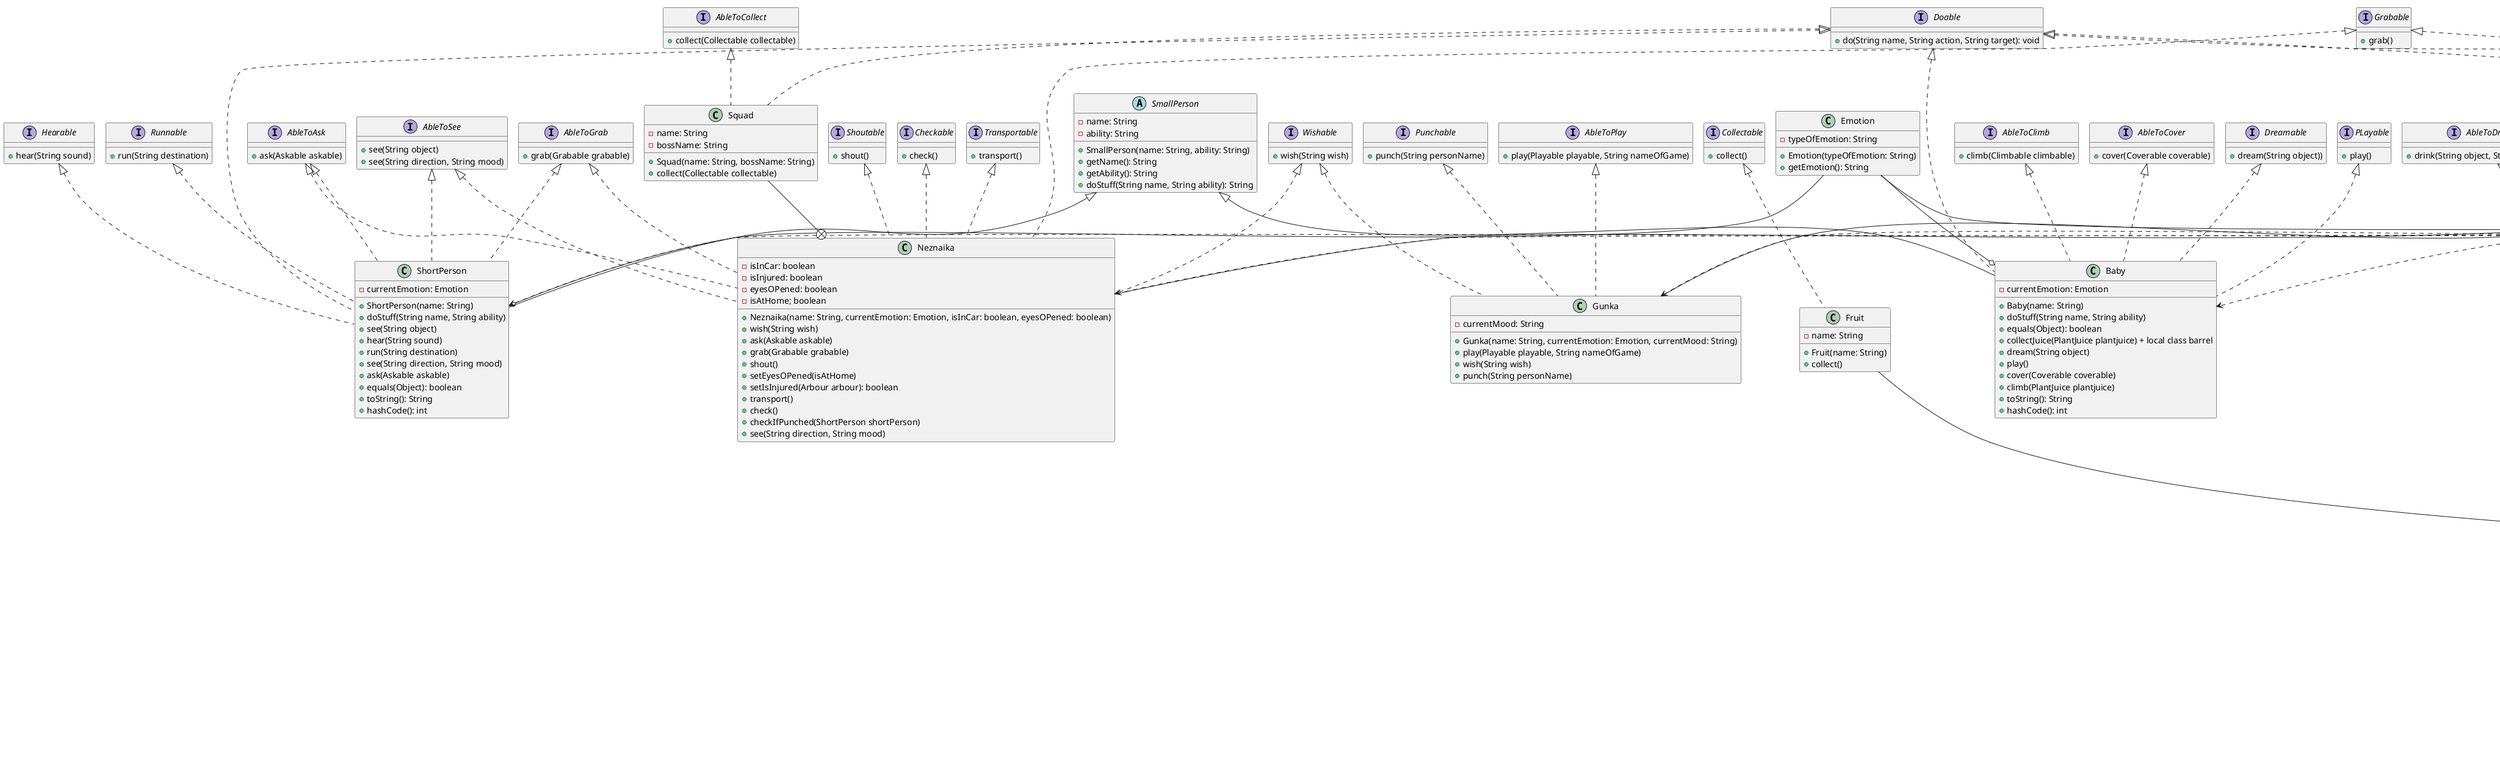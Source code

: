 @startuml
!pragma layout smetana

class Main{
+Main()
+main(String[] args)
}

Main ..> Event
Main ..> Baby
Main ..> ShortPerson
Main ..> Znaika
Main ..> Neznaika
Main ..> Toropyjka
Main ..> Syropchick
Main ..> Gunka
Main ..> Car
Main ..> Breakage
Main ..> Home
Main ..> Arbour
Main ..> Pump
Main ..> Town
Main ..> Plant
Main ..> Doctor

class Event{
- eventName: String
- emotion: String
+Event(eventName: String)
+resultEvent(eventName: String, emotion: String)
+getName(): String
+getEmotion(): String
+toString(): String
+hashCode(): int
+equals(Object): boolean
}
class Emotion{
-typeOfEmotion: String
+Emotion(typeOfEmotion: String)
+getEmotion(): String
}
abstract class SmallPerson{
- name: String
- ability: String
+SmallPerson(name: String, ability: String)
+getName(): String
+getAbility(): String
+doStuff(String name, String ability): String
}
interface Dreamable{
+dream(String object))
}
interface PLayable{
+play()
}
interface Climbable{
+climb()
}
interface AbleToClimb{
+climb(Climbable climbable)
}
class Baby extends SmallPerson implements Doable, Dreamable, PLayable, AbleToCover, AbleToClimb{
- currentEmotion: Emotion
+Baby(name: String)
+doStuff(String name, String ability)
+equals(Object): boolean
+collectJuice(PlantJuice plantjuice) + local class barrel
+dream(String object)
+play()
+cover(Coverable coverable)
+climb(PlantJuice plantjuice)
+toString(): String
+hashCode(): int
}
interface AbleToSee{
+see(String object)
}
interface Runnable{
+run(String destination)
}
interface Hearable{
+hear(String sound)
}
interface AbleToSee{
+see(String direction, String mood)
}
class ShortPerson extends SmallPerson implements AbleToSee, Runnable, Hearable, AbleToGrab, Doable, AbleToAsk{
- currentEmotion: Emotion
+ShortPerson(name: String)
+doStuff(String name, String ability)
+see(String object)
+hear(String sound)
+run(String destination)
+see(String direction, String mood)
+ask(Askable askable)
+equals(Object): boolean
+toString(): String
+hashCode(): int
}
Emotion --o Baby
Emotion --o ShortPerson
Emotion --o Znaika


interface Sayable{
+say(String name, String action): void
}
interface Thinkable{
+think(String name, String action, String durationOfThinking): void
}
interface Doable{
+do(String name, String action, String target): void
}
interface Explainable{
+explain(String name, String action): void
}
enum WeatherType{
SUNNY,
WINDY,
RAINY,
FOGGY,
SNOWY
}
interface Encouterable{
+encounter()
}
abstract Human implements Encouterable, Doable{
#name: String
#currentEmotion: Emotion
+Human(name: String, currentEmotion: Emotion)
+setCurrentEmotion(Town town)
+do(name: String, target: String)
+getName(): String
+encounter()
+equals(Object): boolean
+toString(): String
+hashCode(): int
}
interface Transportable{
+transport()
}
interface AbleToAsk{
+ask(Askable askable)
}
interface Wishable{
+wish(String wish)
}
interface AbleToGrab{
+grab(Grabable grabable)
}
interface Shoutable{
+shout()
}
interface Checkable{
+check()
}
interface AbleToStir{
+stir(Stirable stirable)
}
interface AbleToCover{
+cover(Coverable coverable)
}
interface Tightable{
+tight()
}
interface AbleToTight{
+tightStuff()
}
class Znaika extends Human implements Sayable, Explainable, Thinkable, Doable, AbleToModify, AbleToStir, AbleToTight, Askable{
+Znaika(name: String, currentEmotion: Emotion, modifiedPlant: boolean)
+explain(String name, String action)
+say(String name, String action)
+think(String name, String action, String durationOfThinking)
+doTo(String name, String action, String target)
+modifyStuff(Modifiable modifiable)
+stir(Stirable stirable)
+cover(Coverable coverable)
+tight()
+ask()
+equals(Object): boolean
+toString(): String
+hashCode(): int
}

class Neznaika extends Human implements Transportable, AbleToAsk, Wishable, AbleToGrab, Shoutable, Grabable, Checkable, AbleToSee{
-isInCar: boolean
-isInjured: boolean
-eyesOPened: boolean
-isAtHome; boolean
+Neznaika(name: String, currentEmotion: Emotion, isInCar: boolean, eyesOPened: boolean)
+wish(String wish)
+ask(Askable askable)
+grab(Grabable grabable)
+shout()
+setEyesOPened(isAtHome)
+setIsInjured(Arbour arbour): boolean
+transport()
+check()
+checkIfPunched(ShortPerson shortPerson)
+see(String direction, String mood)
}
WeatherType --* Town
interface AbleToModify{
+modify(Modifiable)
}
class Town{
-name: String
-weatherType: WeatherType
+Town(name: String, weatherType: WeatherType)
+equals(Object): boolean
+toString(): String
+hashCode(): int
}
Town ..> Znaika
class Plant implements Modifiable, Climbable{
-name: String
-plantjuice: PlantJuice
+Plant(name: String, plantjuice: PlantJuice)
+lookAlike(String object)
+climb()
+equals(Object): boolean
+toString(): String
+hashCode(): int
}
interface Modifiable{
+modify()
}
Znaika --> Plant
Plant --> Town
enum Density{
LOW,
MEDIUM,
HIGH
}
Density --* PlantJuice
PlantJuice --* Plant
interface Stirable{
+stir()
}
class PlantJuice implements Stirable{
- color: String
- levelOfDensity: Density
- flowType: Density
+Juice(color: String, levelOfDensity: Density, flowType: Density)
+thicken(PlantJuice plantjuice)
+flow(PlantJuice plantjuice)
+transformIntoRubber(PlantJuice plantjuice): String
+stir()
+equals(Object): boolean
+toString(): String
+hashCode(): int
}

'Lab4
interface AbleToDrive{
+drive(Drivable)
}
interface AbleToDrink{
+drink(String object, String amount)
}
class Syropchick extends Human implements AbleToDrive, AbleToDrink{
+Syropchick(name: String, currentEmotion: Emotion)
+drive(Drivable)
+drink(String object, String amount)
}
interface Drivable{
+drive()
}
Enum TankLevel{
FULL,
HALF,
LOW,
EMPTY
}
interface AbleToDestruct{
+destruct(Destructable)
}
interface Roll{
+rollTo(String place)
}
interface Fall{
+fallFrom(Fallable fallable, String resultOfFall)
}
class Car implements Drivable, AbleToDestruct, Roll, Fall{
-model: String
-locationOfVehicle: String
-isInMotion: boolean
+Car(model: String, locationOfVehicle: String, isInMotion: boolean)
+validateTankLevel(TankLevel tankLevel)
+rollTo(String place)
+fallFrom(Fallable fallable, String resultOfFall)
+drive()
+setLocationOfVehicle(isInMotion): String location
}
TankLevel --* Car
class Lever{
-name: String
-isPulled: boolean
+Lever(name: String, isPulled: boolean)
+setIsPulled(isInCar): boolean
}
class Pedal{
-name: String
-isPressed: boolean
+Pedal(name: String, isPressed :boolean)
+setIsPressed(isInCar): boolean
}
interface Grabable{
+grab()
}
class SteeringWheel implements Grabable{
-name: String
-isRotated: boolean
+SteeringWheel(name: String, isRotated: boolean)
+setIsRotated(isInCar):boolean
+grab()
}
Pedal --+ Car
Lever --+ Car
SteeringWheel --+ Car
Car ..> TankLevelException
class TankLevelException {
+TankLevelException(String message)
}
interface AbleToTransport{
+transport(Transportable transportable, String methodOfTransportation)
}
interface Askable{
+ask()
}
class Toropyjka extends Human implements AbleToTransport, Askable{
-questionIsAsked: boolean
+Toropyjka(name: String, currentEmotion: Emotion, questionIsAsked: boolean)
+transport(Transportable transportable, String methodOfTransportation)
+ask()
}
abstract class Place{
-name: String
+Place(name: String)
}
interface Fallable{
+fall()
}
class Breakage extends Place implements Fallable{
+Breakage(name: String)
+fall()
}
class Home extends Place{
+Home(name: String)
-peopleAtHome: ArrayList<String>
}
interface Destructable{
+destructed()
}
class Arbour extends Place implements Destructable{
-isDestructed: boolean
+Arbour(name: String, isDestructed: boolean)
+destructed()
}
interface AbleToCheck{
+check(Checkable checkable)
}
class Doctor implements AbleToCheck{
+Doctor(name: String, currentEmotion: Emotion)
+check(Checkable checkable)
}

interface AbleToPlay{
+play(Playable playable, String nameOfGame)
}
interface Punchable{
+punch(String personName)
}
class Gunka extends Human implements AbleToPlay, Wishable, Punchable{
-currentMood: String
+Gunka(name: String, currentEmotion: Emotion, currentMood: String)
+play(Playable playable, String nameOfGame)
+wish(String wish)
+punch(String personName)
}
class Pump implements Bringable{
-name: String
-isInWork: boolean
+Pump(name: String, isInWork: boolean)
+bring()
+validateWorkOfPump(): String
+attachTo()
}
interface Bringable{
+bring()
}
interface AbleToBring{
+bring(Bringable bringable)
}
interface AbleToPump{
+pump(Pumpabale pumpable)
}
class Shpuntik extends Human implements AbleToBring, AbleToPump{
+Shpuntik(name: String, currentEmotion: Emotion)
+bring(Bringable bringable)
+pump(Pumpable pumpable)
}
interface Pumpable{
+pump()
}
interface Coverable{
+cover(Side sides)
}
Enum BubbleStat{
BIG,
MEDIUM,
SMALL
}
Enum Side{
TOP,
BOTTOM,
LEFT,
RIGHT
}
class Bubble implements Pumpable, Coverable, Tightable{
-name: String
-madeOf: PlantJuice plantjuice
-bubbleSize: BubbleStat bubbleStat
-coverageArea: CoverageArea coverageArea
-timeToPump: String time
-isTighted: boolean
+Bubble(name: String, madeOf: PlantJuice plantjuice, bubbleSize: BubbleStat bubbleStat, timeToPump: String time, isTighted: boolean)
+validateBubbleCreation(Pump pump)
+pump()
+tight()
+cover(Side side)
+pop(bubbleSize): String
+setCoverageArea(bubbleSize)
+becomeBigger(String action, bubbleSize)
}
Side --* Bubble
class BubbleCreationException{
+BubbleCreationException(String message)
}
PlantJuice --> Bubble
Bubble ..> BubbleCreationException
BubbleStat --* Bubble
interface AbleToCollect{
+collect(Collectable collectable)
}

class Squad implements AbleToCollect, Doable{
-name: String
-bossName: String
+Squad(name: String, bossName: String)
+collect(Collectable collectable)
}
Squad --+ Neznaika
interface Collectable{
+collect()
}
class RubberPipe{
-name: String
+Pipe(name: String)
+getName(): String
}
RubberPipe ..* Pump
class Fruit implements Collectable{
-name: String
+Fruit(name: String)
+collect()
}
Fruit --* Plant
@enduml